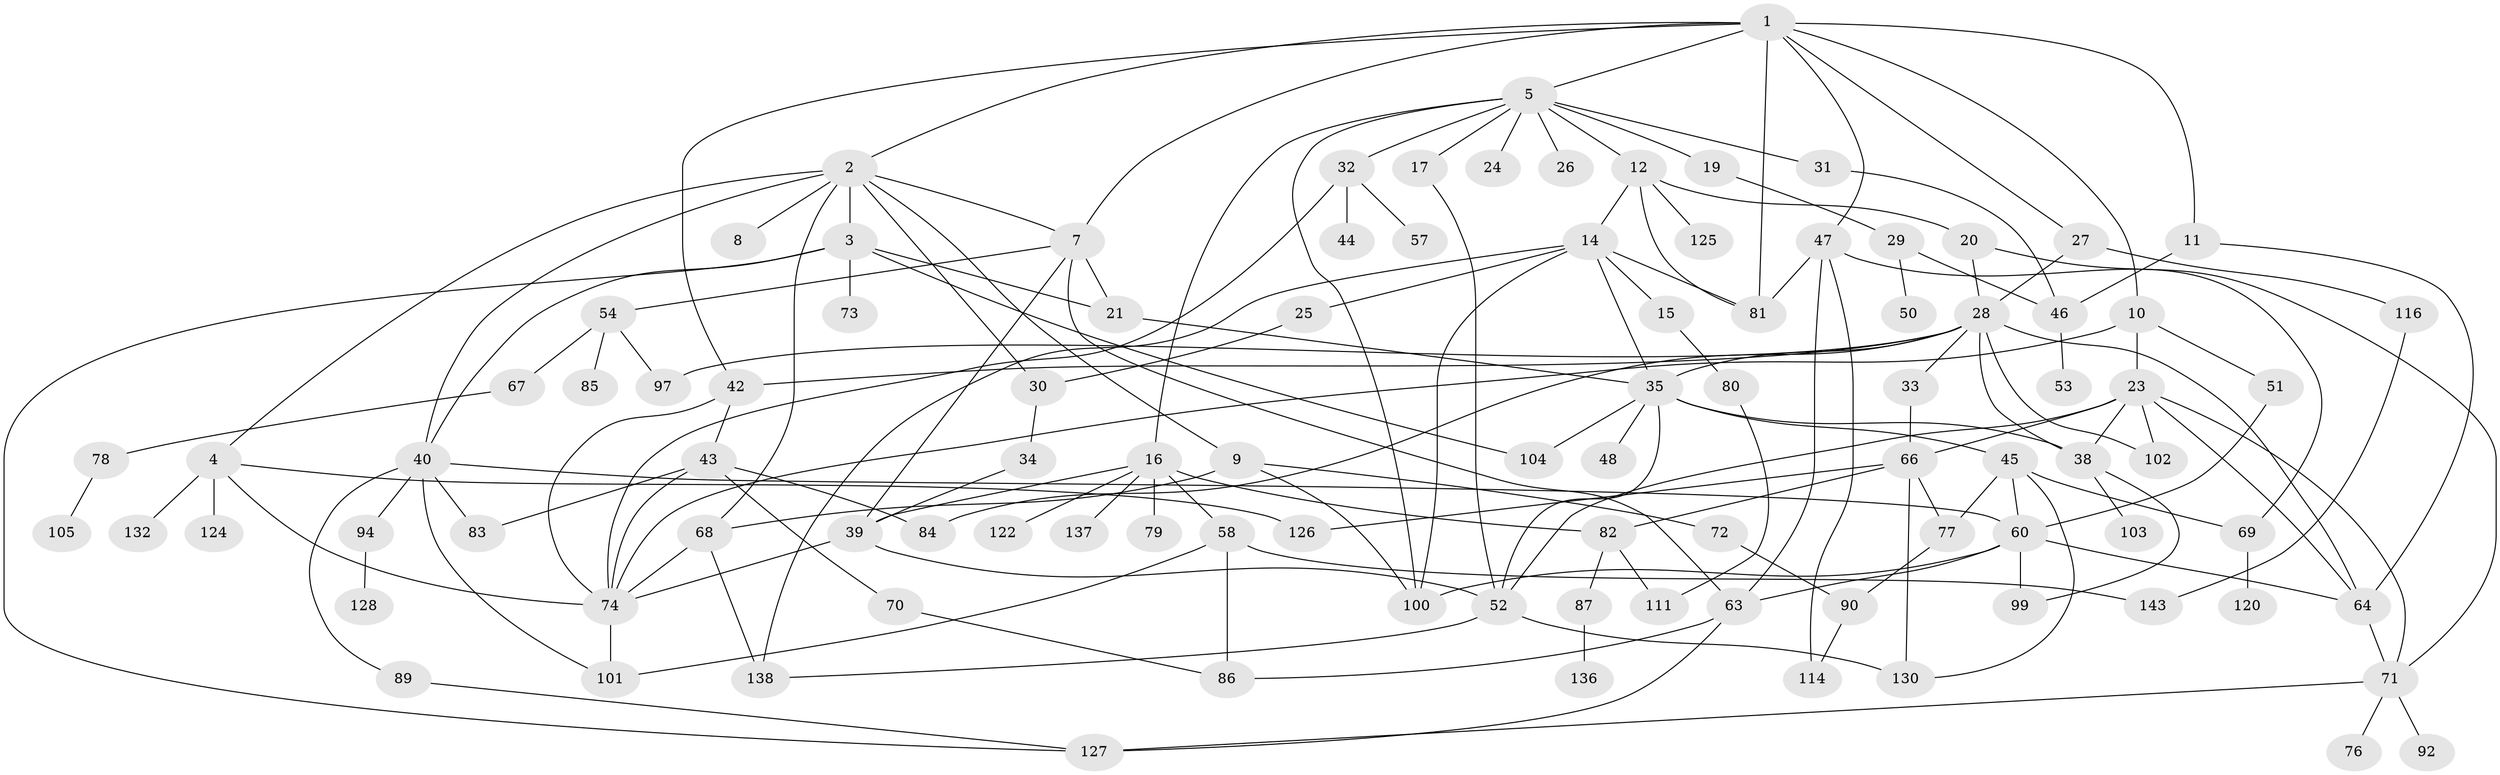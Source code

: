 // Generated by graph-tools (version 1.1) at 2025/51/02/27/25 19:51:38]
// undirected, 100 vertices, 164 edges
graph export_dot {
graph [start="1"]
  node [color=gray90,style=filled];
  1 [super="+13"];
  2;
  3 [super="+131"];
  4 [super="+112"];
  5 [super="+6"];
  7 [super="+18"];
  8;
  9 [super="+62"];
  10 [super="+37"];
  11;
  12 [super="+61"];
  14 [super="+108"];
  15 [super="+22"];
  16 [super="+41"];
  17 [super="+36"];
  19;
  20 [super="+109"];
  21 [super="+129"];
  23 [super="+59"];
  24;
  25;
  26;
  27;
  28 [super="+96"];
  29;
  30 [super="+110"];
  31;
  32 [super="+123"];
  33;
  34 [super="+55"];
  35 [super="+118"];
  38 [super="+65"];
  39 [super="+134"];
  40 [super="+49"];
  42 [super="+107"];
  43 [super="+56"];
  44 [super="+113"];
  45 [super="+106"];
  46 [super="+121"];
  47 [super="+95"];
  48;
  50 [super="+115"];
  51;
  52 [super="+75"];
  53;
  54 [super="+117"];
  57;
  58 [super="+142"];
  60 [super="+98"];
  63 [super="+88"];
  64 [super="+140"];
  66 [super="+93"];
  67;
  68 [super="+139"];
  69;
  70;
  71 [super="+141"];
  72;
  73;
  74 [super="+91"];
  76;
  77 [super="+119"];
  78;
  79;
  80;
  81;
  82;
  83;
  84;
  85;
  86;
  87 [super="+133"];
  89;
  90;
  92;
  94;
  97;
  99 [super="+144"];
  100;
  101;
  102;
  103;
  104;
  105;
  111;
  114;
  116;
  120;
  122;
  124;
  125;
  126;
  127 [super="+135"];
  128;
  130;
  132;
  136;
  137;
  138;
  143;
  1 -- 2;
  1 -- 5;
  1 -- 10;
  1 -- 11;
  1 -- 27;
  1 -- 81;
  1 -- 47;
  1 -- 7;
  1 -- 42;
  2 -- 3;
  2 -- 4;
  2 -- 7;
  2 -- 8;
  2 -- 9;
  2 -- 30;
  2 -- 40;
  2 -- 68;
  3 -- 40;
  3 -- 73;
  3 -- 104;
  3 -- 127;
  3 -- 21;
  4 -- 132;
  4 -- 74;
  4 -- 124;
  4 -- 126;
  5 -- 17;
  5 -- 19;
  5 -- 32;
  5 -- 100;
  5 -- 12;
  5 -- 16;
  5 -- 24;
  5 -- 26;
  5 -- 31;
  7 -- 21;
  7 -- 39;
  7 -- 54;
  7 -- 63;
  9 -- 68;
  9 -- 100;
  9 -- 72;
  10 -- 23;
  10 -- 74;
  10 -- 51;
  11 -- 46;
  11 -- 64;
  12 -- 14;
  12 -- 20;
  12 -- 81;
  12 -- 125;
  14 -- 15;
  14 -- 25;
  14 -- 100;
  14 -- 138;
  14 -- 35;
  14 -- 81;
  15 -- 80;
  16 -- 82;
  16 -- 122;
  16 -- 137;
  16 -- 58;
  16 -- 79;
  16 -- 39;
  17 -- 52;
  19 -- 29;
  20 -- 28;
  20 -- 71;
  21 -- 35;
  23 -- 66;
  23 -- 52;
  23 -- 38 [weight=2];
  23 -- 102;
  23 -- 71;
  23 -- 64;
  25 -- 30;
  27 -- 116;
  27 -- 28;
  28 -- 33;
  28 -- 35;
  28 -- 38;
  28 -- 42;
  28 -- 84;
  28 -- 102;
  28 -- 64;
  28 -- 97;
  29 -- 50;
  29 -- 46;
  30 -- 34;
  31 -- 46;
  32 -- 44;
  32 -- 57;
  32 -- 74;
  33 -- 66;
  34 -- 39;
  35 -- 45;
  35 -- 48;
  35 -- 104;
  35 -- 52;
  35 -- 38;
  38 -- 99 [weight=2];
  38 -- 103;
  39 -- 52;
  39 -- 74;
  40 -- 89;
  40 -- 101;
  40 -- 83;
  40 -- 60;
  40 -- 94;
  42 -- 43;
  42 -- 74;
  43 -- 70;
  43 -- 74 [weight=2];
  43 -- 83;
  43 -- 84;
  45 -- 130;
  45 -- 77;
  45 -- 69;
  45 -- 60;
  46 -- 53;
  47 -- 69;
  47 -- 81 [weight=2];
  47 -- 63;
  47 -- 114;
  51 -- 60;
  52 -- 130;
  52 -- 138;
  54 -- 67;
  54 -- 85;
  54 -- 97;
  58 -- 101;
  58 -- 86;
  58 -- 143;
  60 -- 63;
  60 -- 100;
  60 -- 64;
  60 -- 99;
  63 -- 127;
  63 -- 86;
  64 -- 71;
  66 -- 77;
  66 -- 82;
  66 -- 130;
  66 -- 126;
  67 -- 78;
  68 -- 74;
  68 -- 138;
  69 -- 120;
  70 -- 86;
  71 -- 76;
  71 -- 92;
  71 -- 127;
  72 -- 90;
  74 -- 101;
  77 -- 90;
  78 -- 105;
  80 -- 111;
  82 -- 87;
  82 -- 111;
  87 -- 136;
  89 -- 127;
  90 -- 114;
  94 -- 128;
  116 -- 143;
}
